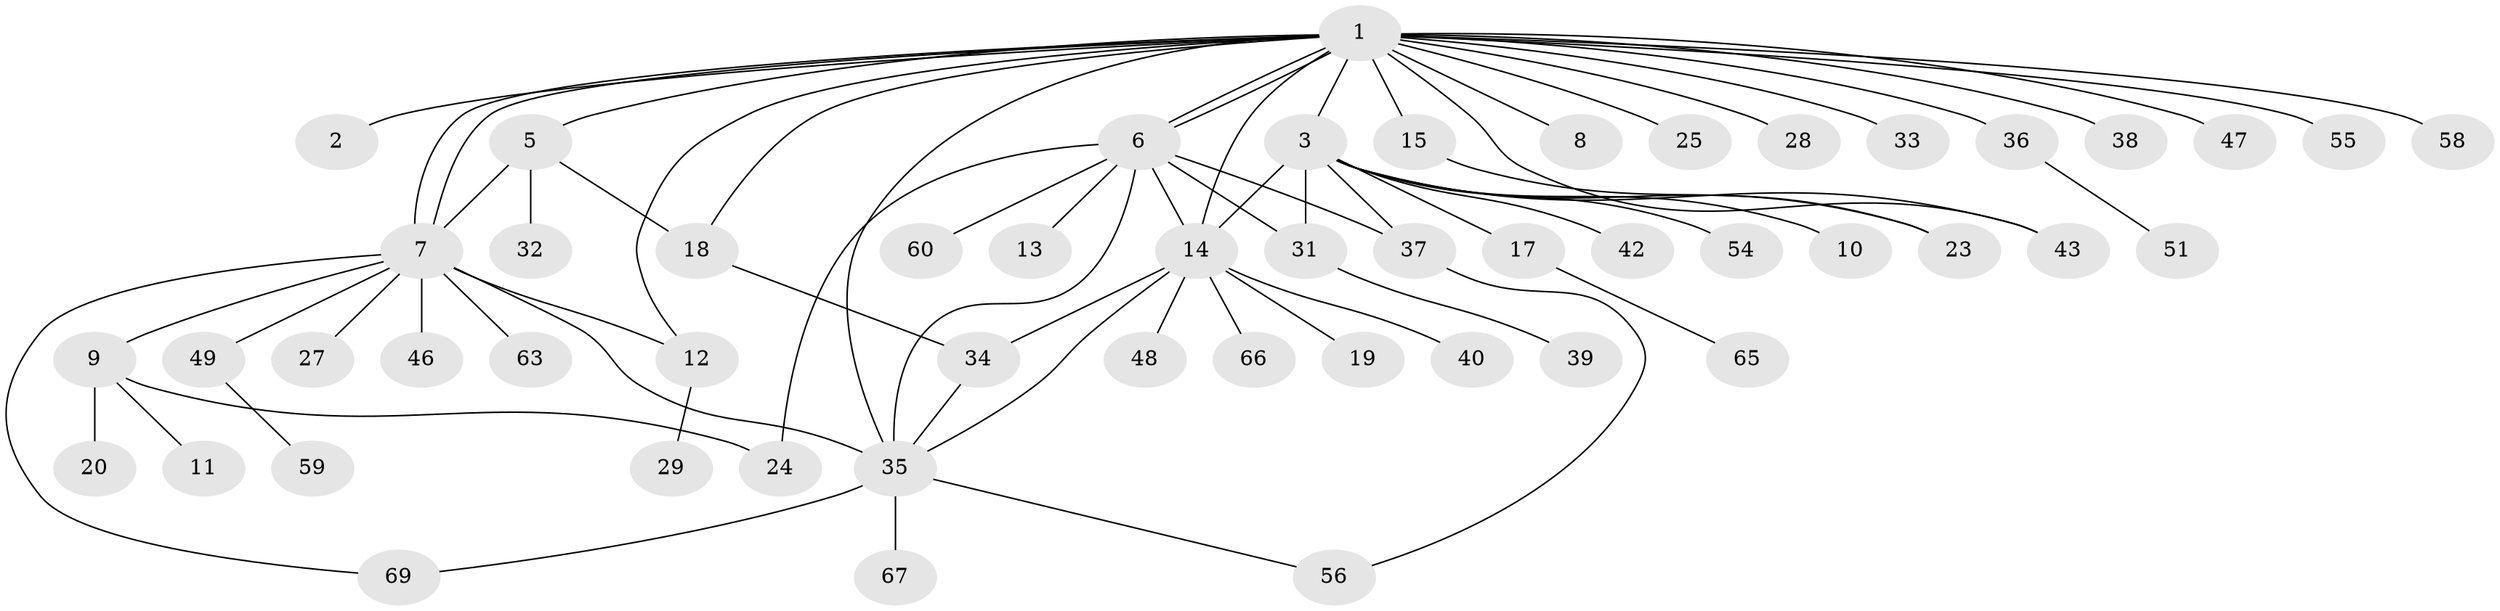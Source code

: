 // original degree distribution, {19: 0.014492753623188406, 1: 0.4927536231884058, 9: 0.014492753623188406, 3: 0.08695652173913043, 5: 0.014492753623188406, 10: 0.014492753623188406, 12: 0.014492753623188406, 4: 0.043478260869565216, 2: 0.2608695652173913, 8: 0.028985507246376812, 7: 0.014492753623188406}
// Generated by graph-tools (version 1.1) at 2025/11/02/27/25 16:11:12]
// undirected, 52 vertices, 70 edges
graph export_dot {
graph [start="1"]
  node [color=gray90,style=filled];
  1 [super="+30"];
  2;
  3 [super="+4"];
  5 [super="+50"];
  6 [super="+21"];
  7 [super="+26"];
  8;
  9 [super="+45"];
  10 [super="+44"];
  11;
  12 [super="+62"];
  13 [super="+22"];
  14 [super="+16"];
  15;
  17 [super="+64"];
  18 [super="+57"];
  19;
  20;
  23;
  24;
  25;
  27;
  28;
  29;
  31 [super="+52"];
  32;
  33;
  34;
  35 [super="+53"];
  36;
  37 [super="+41"];
  38;
  39 [super="+61"];
  40;
  42;
  43;
  46;
  47;
  48;
  49;
  51;
  54;
  55 [super="+68"];
  56;
  58;
  59;
  60;
  63;
  65;
  66;
  67;
  69;
  1 -- 2;
  1 -- 3;
  1 -- 5;
  1 -- 6;
  1 -- 6;
  1 -- 7;
  1 -- 7;
  1 -- 8;
  1 -- 15;
  1 -- 25;
  1 -- 28;
  1 -- 38;
  1 -- 43;
  1 -- 58;
  1 -- 33;
  1 -- 36;
  1 -- 55;
  1 -- 14;
  1 -- 47;
  1 -- 35;
  1 -- 12;
  1 -- 18;
  3 -- 14;
  3 -- 17;
  3 -- 23;
  3 -- 31;
  3 -- 37;
  3 -- 42;
  3 -- 54;
  3 -- 43;
  3 -- 10;
  5 -- 7;
  5 -- 18;
  5 -- 32;
  6 -- 13;
  6 -- 14;
  6 -- 24;
  6 -- 31;
  6 -- 35;
  6 -- 37;
  6 -- 60;
  7 -- 9;
  7 -- 12;
  7 -- 27;
  7 -- 46;
  7 -- 49;
  7 -- 63;
  7 -- 69;
  7 -- 35;
  9 -- 11;
  9 -- 20;
  9 -- 24;
  12 -- 29;
  14 -- 34;
  14 -- 35;
  14 -- 40;
  14 -- 48;
  14 -- 66;
  14 -- 19;
  15 -- 23;
  17 -- 65;
  18 -- 34;
  31 -- 39;
  34 -- 35;
  35 -- 67;
  35 -- 69;
  35 -- 56;
  36 -- 51;
  37 -- 56;
  49 -- 59;
}
